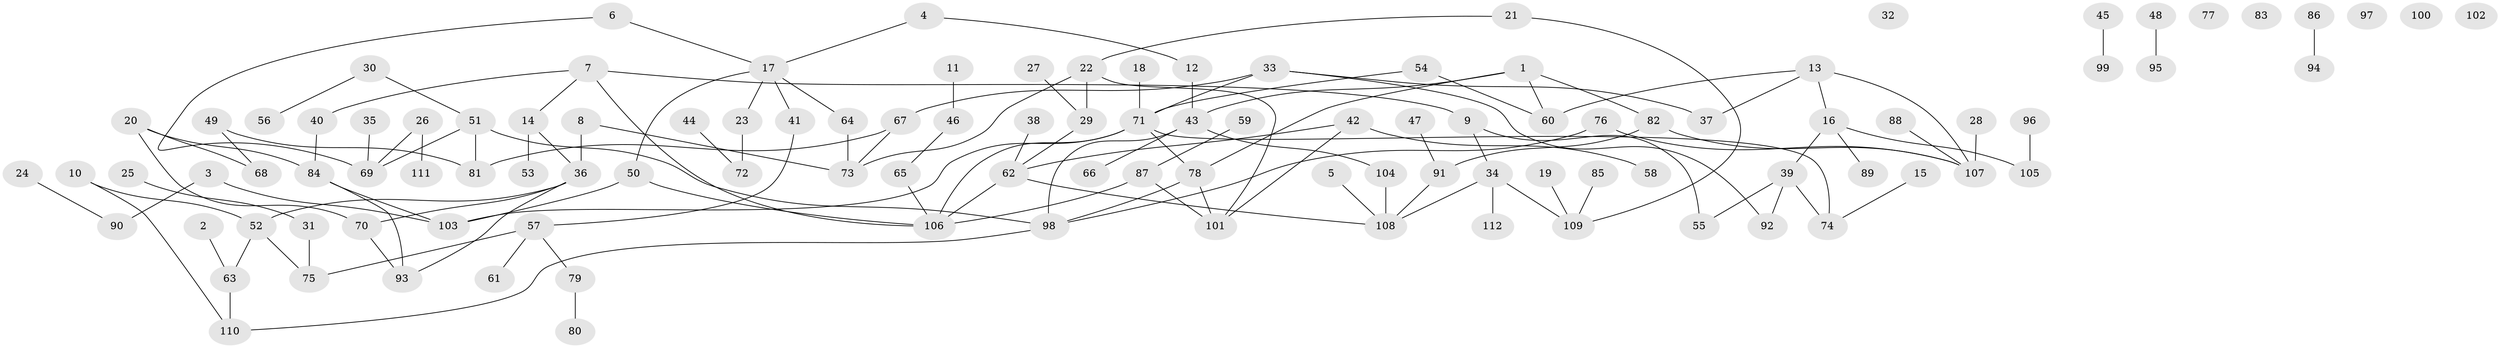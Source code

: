 // Generated by graph-tools (version 1.1) at 2025/49/03/09/25 03:49:09]
// undirected, 112 vertices, 132 edges
graph export_dot {
graph [start="1"]
  node [color=gray90,style=filled];
  1;
  2;
  3;
  4;
  5;
  6;
  7;
  8;
  9;
  10;
  11;
  12;
  13;
  14;
  15;
  16;
  17;
  18;
  19;
  20;
  21;
  22;
  23;
  24;
  25;
  26;
  27;
  28;
  29;
  30;
  31;
  32;
  33;
  34;
  35;
  36;
  37;
  38;
  39;
  40;
  41;
  42;
  43;
  44;
  45;
  46;
  47;
  48;
  49;
  50;
  51;
  52;
  53;
  54;
  55;
  56;
  57;
  58;
  59;
  60;
  61;
  62;
  63;
  64;
  65;
  66;
  67;
  68;
  69;
  70;
  71;
  72;
  73;
  74;
  75;
  76;
  77;
  78;
  79;
  80;
  81;
  82;
  83;
  84;
  85;
  86;
  87;
  88;
  89;
  90;
  91;
  92;
  93;
  94;
  95;
  96;
  97;
  98;
  99;
  100;
  101;
  102;
  103;
  104;
  105;
  106;
  107;
  108;
  109;
  110;
  111;
  112;
  1 -- 43;
  1 -- 60;
  1 -- 78;
  1 -- 82;
  2 -- 63;
  3 -- 90;
  3 -- 103;
  4 -- 12;
  4 -- 17;
  5 -- 108;
  6 -- 17;
  6 -- 69;
  7 -- 9;
  7 -- 14;
  7 -- 40;
  7 -- 106;
  8 -- 36;
  8 -- 73;
  9 -- 34;
  9 -- 55;
  10 -- 52;
  10 -- 110;
  11 -- 46;
  12 -- 43;
  13 -- 16;
  13 -- 37;
  13 -- 60;
  13 -- 107;
  14 -- 36;
  14 -- 53;
  15 -- 74;
  16 -- 39;
  16 -- 89;
  16 -- 105;
  17 -- 23;
  17 -- 41;
  17 -- 50;
  17 -- 64;
  18 -- 71;
  19 -- 109;
  20 -- 68;
  20 -- 70;
  20 -- 84;
  21 -- 22;
  21 -- 109;
  22 -- 29;
  22 -- 73;
  22 -- 101;
  23 -- 72;
  24 -- 90;
  25 -- 31;
  26 -- 69;
  26 -- 111;
  27 -- 29;
  28 -- 107;
  29 -- 62;
  30 -- 51;
  30 -- 56;
  31 -- 75;
  33 -- 37;
  33 -- 67;
  33 -- 71;
  33 -- 92;
  34 -- 108;
  34 -- 109;
  34 -- 112;
  35 -- 69;
  36 -- 52;
  36 -- 70;
  36 -- 93;
  38 -- 62;
  39 -- 55;
  39 -- 74;
  39 -- 92;
  40 -- 84;
  41 -- 57;
  42 -- 58;
  42 -- 62;
  42 -- 101;
  43 -- 66;
  43 -- 98;
  43 -- 104;
  44 -- 72;
  45 -- 99;
  46 -- 65;
  47 -- 91;
  48 -- 95;
  49 -- 68;
  49 -- 81;
  50 -- 103;
  50 -- 106;
  51 -- 69;
  51 -- 81;
  51 -- 98;
  52 -- 63;
  52 -- 75;
  54 -- 60;
  54 -- 71;
  57 -- 61;
  57 -- 75;
  57 -- 79;
  59 -- 87;
  62 -- 106;
  62 -- 108;
  63 -- 110;
  64 -- 73;
  65 -- 106;
  67 -- 73;
  67 -- 81;
  70 -- 93;
  71 -- 74;
  71 -- 78;
  71 -- 103;
  71 -- 106;
  76 -- 98;
  76 -- 107;
  78 -- 98;
  78 -- 101;
  79 -- 80;
  82 -- 91;
  82 -- 107;
  84 -- 93;
  84 -- 103;
  85 -- 109;
  86 -- 94;
  87 -- 101;
  87 -- 106;
  88 -- 107;
  91 -- 108;
  96 -- 105;
  98 -- 110;
  104 -- 108;
}

